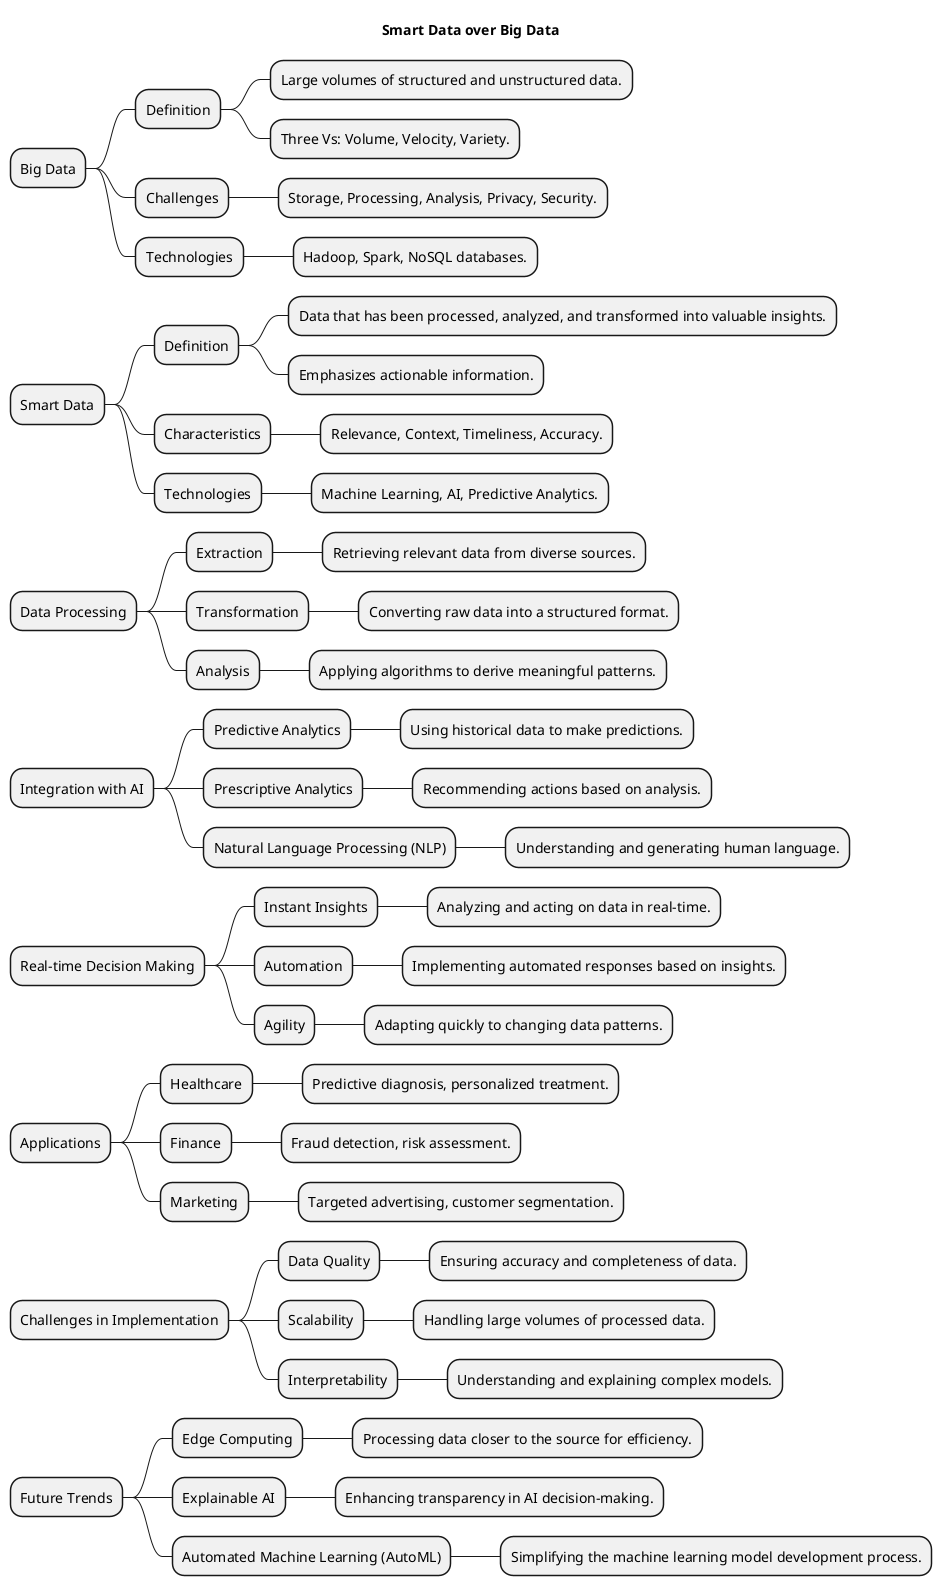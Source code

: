 @startmindmap
title "Smart Data over Big Data"

* Big Data
** Definition
*** Large volumes of structured and unstructured data.
*** Three Vs: Volume, Velocity, Variety.

** Challenges
*** Storage, Processing, Analysis, Privacy, Security.

** Technologies
*** Hadoop, Spark, NoSQL databases.

* Smart Data
** Definition
*** Data that has been processed, analyzed, and transformed into valuable insights.
*** Emphasizes actionable information.

** Characteristics
*** Relevance, Context, Timeliness, Accuracy.

** Technologies
*** Machine Learning, AI, Predictive Analytics.

* Data Processing
** Extraction
*** Retrieving relevant data from diverse sources.

** Transformation
*** Converting raw data into a structured format.

** Analysis
*** Applying algorithms to derive meaningful patterns.

* Integration with AI
** Predictive Analytics
*** Using historical data to make predictions.

** Prescriptive Analytics
*** Recommending actions based on analysis.

** Natural Language Processing (NLP)
*** Understanding and generating human language.

* Real-time Decision Making
** Instant Insights
*** Analyzing and acting on data in real-time.

** Automation
*** Implementing automated responses based on insights.

** Agility
*** Adapting quickly to changing data patterns.

* Applications
** Healthcare
*** Predictive diagnosis, personalized treatment.

** Finance
*** Fraud detection, risk assessment.

** Marketing
*** Targeted advertising, customer segmentation.

* Challenges in Implementation
** Data Quality
*** Ensuring accuracy and completeness of data.

** Scalability
*** Handling large volumes of processed data.

** Interpretability
*** Understanding and explaining complex models.

* Future Trends
** Edge Computing
*** Processing data closer to the source for efficiency.

** Explainable AI
*** Enhancing transparency in AI decision-making.

** Automated Machine Learning (AutoML)
*** Simplifying the machine learning model development process.

@endmindmap
